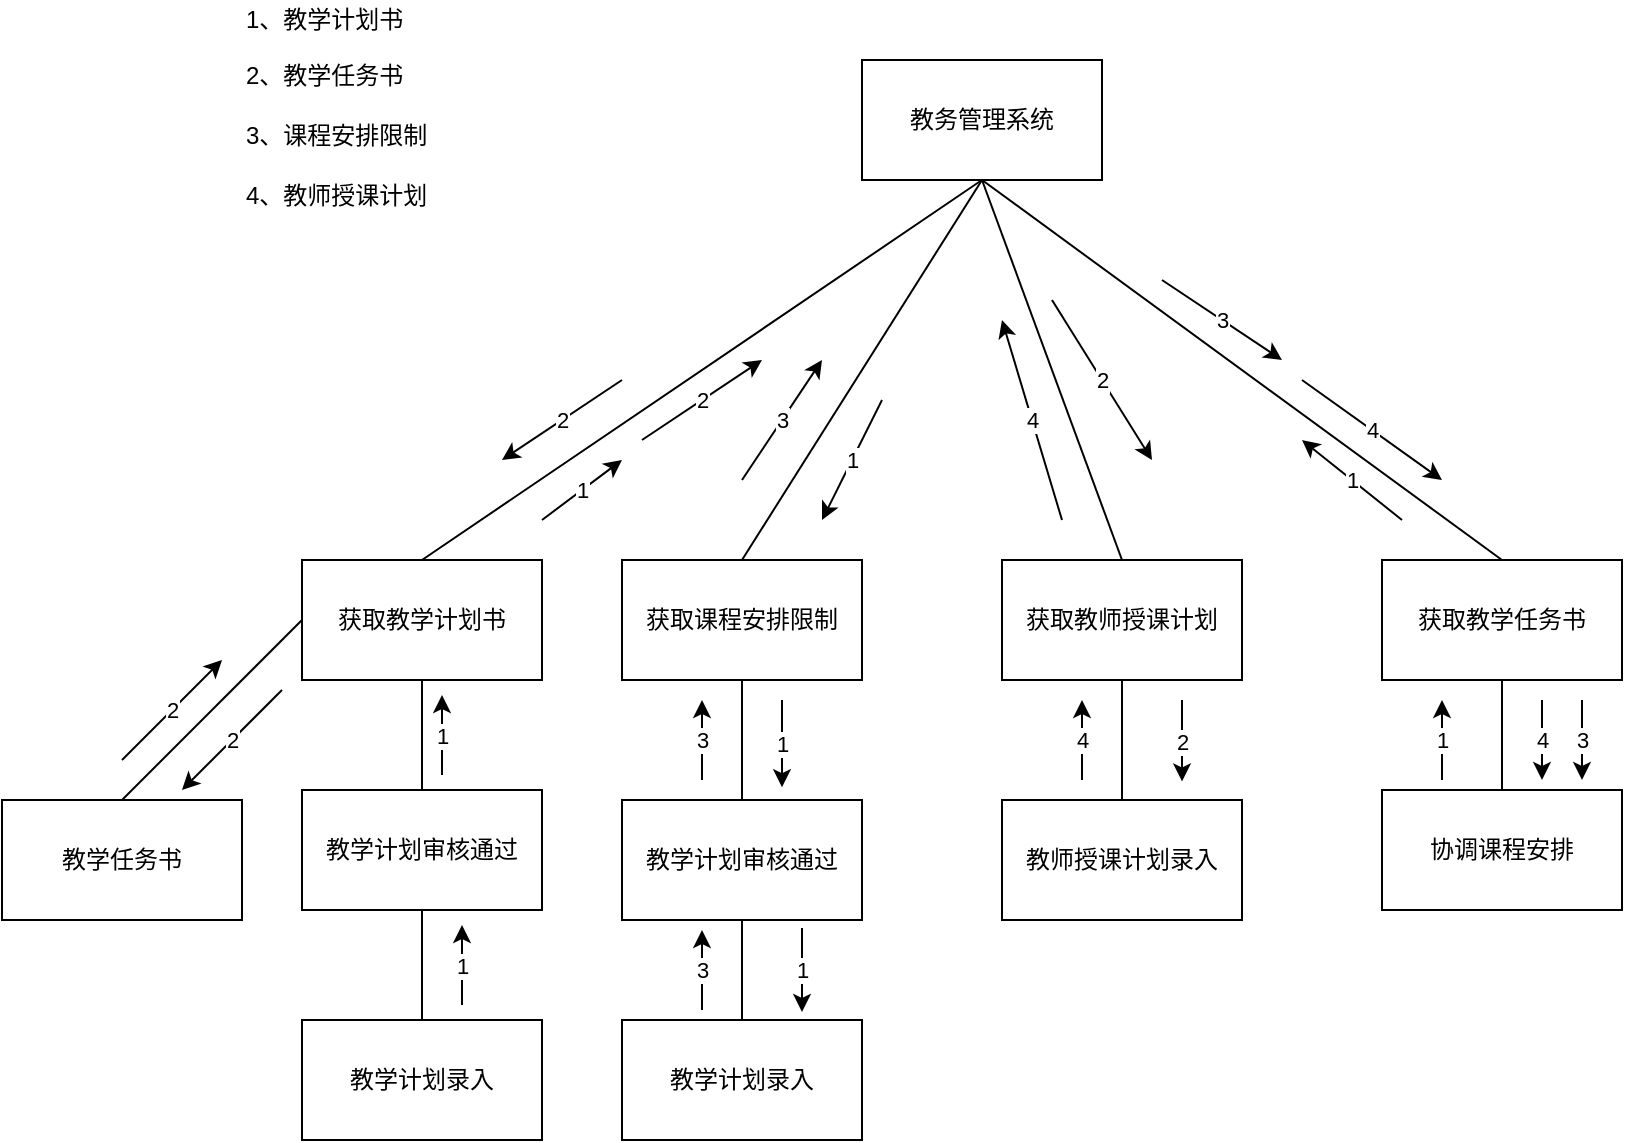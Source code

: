 <mxfile version="12.2.2" type="device" pages="1"><diagram id="NVJqZXd4U5Ms5OsJC15e" name="第 1 页"><mxGraphModel dx="1088" dy="660" grid="1" gridSize="10" guides="1" tooltips="1" connect="1" arrows="1" fold="1" page="1" pageScale="1" pageWidth="1654" pageHeight="2336" math="0" shadow="0"><root><mxCell id="0"/><mxCell id="1" parent="0"/><mxCell id="C_qU-ivwYqZwtgJe4zOo-48" style="edgeStyle=none;rounded=0;orthogonalLoop=1;jettySize=auto;html=1;exitX=0;exitY=0.5;exitDx=0;exitDy=0;entryX=0.5;entryY=0;entryDx=0;entryDy=0;endArrow=none;endFill=0;" edge="1" parent="1" source="C_qU-ivwYqZwtgJe4zOo-1" target="C_qU-ivwYqZwtgJe4zOo-2"><mxGeometry relative="1" as="geometry"><Array as="points"><mxPoint x="500" y="300"/></Array></mxGeometry></mxCell><mxCell id="C_qU-ivwYqZwtgJe4zOo-54" style="edgeStyle=none;rounded=0;orthogonalLoop=1;jettySize=auto;html=1;exitX=0.5;exitY=1;exitDx=0;exitDy=0;entryX=0.5;entryY=0;entryDx=0;entryDy=0;endArrow=none;endFill=0;" edge="1" parent="1" source="C_qU-ivwYqZwtgJe4zOo-1" target="C_qU-ivwYqZwtgJe4zOo-3"><mxGeometry relative="1" as="geometry"/></mxCell><mxCell id="C_qU-ivwYqZwtgJe4zOo-57" style="edgeStyle=none;rounded=0;orthogonalLoop=1;jettySize=auto;html=1;exitX=0.5;exitY=1;exitDx=0;exitDy=0;entryX=0.5;entryY=0;entryDx=0;entryDy=0;endArrow=none;endFill=0;" edge="1" parent="1" source="C_qU-ivwYqZwtgJe4zOo-1" target="C_qU-ivwYqZwtgJe4zOo-4"><mxGeometry relative="1" as="geometry"/></mxCell><mxCell id="C_qU-ivwYqZwtgJe4zOo-62" style="edgeStyle=none;rounded=0;orthogonalLoop=1;jettySize=auto;html=1;exitX=0.5;exitY=1;exitDx=0;exitDy=0;entryX=0.5;entryY=0;entryDx=0;entryDy=0;endArrow=none;endFill=0;" edge="1" parent="1" source="C_qU-ivwYqZwtgJe4zOo-1" target="C_qU-ivwYqZwtgJe4zOo-5"><mxGeometry relative="1" as="geometry"/></mxCell><mxCell id="C_qU-ivwYqZwtgJe4zOo-1" value="教务管理系统" style="rounded=0;whiteSpace=wrap;html=1;" vertex="1" parent="1"><mxGeometry x="440" y="240" width="120" height="60" as="geometry"/></mxCell><mxCell id="C_qU-ivwYqZwtgJe4zOo-49" style="edgeStyle=none;rounded=0;orthogonalLoop=1;jettySize=auto;html=1;exitX=0;exitY=0.5;exitDx=0;exitDy=0;entryX=0.5;entryY=0;entryDx=0;entryDy=0;endArrow=none;endFill=0;" edge="1" parent="1" source="C_qU-ivwYqZwtgJe4zOo-2" target="C_qU-ivwYqZwtgJe4zOo-33"><mxGeometry relative="1" as="geometry"/></mxCell><mxCell id="C_qU-ivwYqZwtgJe4zOo-64" style="edgeStyle=none;rounded=0;orthogonalLoop=1;jettySize=auto;html=1;exitX=0.5;exitY=1;exitDx=0;exitDy=0;entryX=0.5;entryY=0;entryDx=0;entryDy=0;endArrow=none;endFill=0;" edge="1" parent="1" source="C_qU-ivwYqZwtgJe4zOo-2" target="C_qU-ivwYqZwtgJe4zOo-22"><mxGeometry relative="1" as="geometry"/></mxCell><mxCell id="C_qU-ivwYqZwtgJe4zOo-2" value="获取教学计划书" style="rounded=0;whiteSpace=wrap;html=1;" vertex="1" parent="1"><mxGeometry x="160" y="490" width="120" height="60" as="geometry"/></mxCell><mxCell id="C_qU-ivwYqZwtgJe4zOo-69" style="edgeStyle=none;rounded=0;orthogonalLoop=1;jettySize=auto;html=1;exitX=0.5;exitY=1;exitDx=0;exitDy=0;entryX=0.5;entryY=0;entryDx=0;entryDy=0;endArrow=none;endFill=0;" edge="1" parent="1" source="C_qU-ivwYqZwtgJe4zOo-3" target="C_qU-ivwYqZwtgJe4zOo-29"><mxGeometry relative="1" as="geometry"/></mxCell><mxCell id="C_qU-ivwYqZwtgJe4zOo-3" value="获取课程安排限制" style="rounded=0;whiteSpace=wrap;html=1;" vertex="1" parent="1"><mxGeometry x="320" y="490" width="120" height="60" as="geometry"/></mxCell><mxCell id="C_qU-ivwYqZwtgJe4zOo-76" style="edgeStyle=none;rounded=0;orthogonalLoop=1;jettySize=auto;html=1;exitX=0.5;exitY=1;exitDx=0;exitDy=0;endArrow=none;endFill=0;" edge="1" parent="1" source="C_qU-ivwYqZwtgJe4zOo-4" target="C_qU-ivwYqZwtgJe4zOo-27"><mxGeometry relative="1" as="geometry"/></mxCell><mxCell id="C_qU-ivwYqZwtgJe4zOo-4" value="获取教师授课计划" style="rounded=0;whiteSpace=wrap;html=1;" vertex="1" parent="1"><mxGeometry x="510" y="490" width="120" height="60" as="geometry"/></mxCell><mxCell id="C_qU-ivwYqZwtgJe4zOo-40" value="4" style="edgeStyle=none;rounded=0;orthogonalLoop=1;jettySize=auto;html=1;" edge="1" parent="1"><mxGeometry relative="1" as="geometry"><mxPoint x="780" y="560" as="sourcePoint"/><mxPoint x="780" y="600" as="targetPoint"/></mxGeometry></mxCell><mxCell id="C_qU-ivwYqZwtgJe4zOo-79" style="edgeStyle=none;rounded=0;orthogonalLoop=1;jettySize=auto;html=1;exitX=0.5;exitY=1;exitDx=0;exitDy=0;endArrow=none;endFill=0;" edge="1" parent="1" source="C_qU-ivwYqZwtgJe4zOo-5" target="C_qU-ivwYqZwtgJe4zOo-38"><mxGeometry relative="1" as="geometry"/></mxCell><mxCell id="C_qU-ivwYqZwtgJe4zOo-5" value="获取教学任务书" style="rounded=0;whiteSpace=wrap;html=1;" vertex="1" parent="1"><mxGeometry x="700" y="490" width="120" height="60" as="geometry"/></mxCell><mxCell id="C_qU-ivwYqZwtgJe4zOo-14" value="1、教学计划书" style="text;html=1;resizable=0;points=[];autosize=1;align=left;verticalAlign=top;spacingTop=-4;" vertex="1" parent="1"><mxGeometry x="130" y="210" width="90" height="20" as="geometry"/></mxCell><mxCell id="C_qU-ivwYqZwtgJe4zOo-15" value="2、教学任务书" style="text;html=1;resizable=0;points=[];autosize=1;align=left;verticalAlign=top;spacingTop=-4;" vertex="1" parent="1"><mxGeometry x="130" y="238" width="90" height="20" as="geometry"/></mxCell><mxCell id="C_qU-ivwYqZwtgJe4zOo-16" value="3、课程安排限制" style="text;html=1;resizable=0;points=[];autosize=1;align=left;verticalAlign=top;spacingTop=-4;" vertex="1" parent="1"><mxGeometry x="130" y="268" width="110" height="20" as="geometry"/></mxCell><mxCell id="C_qU-ivwYqZwtgJe4zOo-17" value="4、教师授课计划" style="text;html=1;resizable=0;points=[];autosize=1;align=left;verticalAlign=top;spacingTop=-4;" vertex="1" parent="1"><mxGeometry x="130" y="298" width="110" height="20" as="geometry"/></mxCell><mxCell id="C_qU-ivwYqZwtgJe4zOo-67" style="edgeStyle=none;rounded=0;orthogonalLoop=1;jettySize=auto;html=1;exitX=0.5;exitY=1;exitDx=0;exitDy=0;endArrow=none;endFill=0;" edge="1" parent="1" source="C_qU-ivwYqZwtgJe4zOo-22" target="C_qU-ivwYqZwtgJe4zOo-24"><mxGeometry relative="1" as="geometry"/></mxCell><mxCell id="C_qU-ivwYqZwtgJe4zOo-22" value="教学计划审核通过" style="rounded=0;whiteSpace=wrap;html=1;" vertex="1" parent="1"><mxGeometry x="160" y="605" width="120" height="60" as="geometry"/></mxCell><mxCell id="C_qU-ivwYqZwtgJe4zOo-24" value="教学计划录入" style="rounded=0;whiteSpace=wrap;html=1;" vertex="1" parent="1"><mxGeometry x="160" y="720" width="120" height="60" as="geometry"/></mxCell><mxCell id="C_qU-ivwYqZwtgJe4zOo-27" value="教师授课计划录入" style="rounded=0;whiteSpace=wrap;html=1;" vertex="1" parent="1"><mxGeometry x="510" y="610" width="120" height="60" as="geometry"/></mxCell><mxCell id="C_qU-ivwYqZwtgJe4zOo-29" value="教学计划审核通过" style="rounded=0;whiteSpace=wrap;html=1;" vertex="1" parent="1"><mxGeometry x="320" y="610" width="120" height="60" as="geometry"/></mxCell><mxCell id="C_qU-ivwYqZwtgJe4zOo-72" style="edgeStyle=none;rounded=0;orthogonalLoop=1;jettySize=auto;html=1;exitX=0.5;exitY=0;exitDx=0;exitDy=0;entryX=0.5;entryY=1;entryDx=0;entryDy=0;endArrow=none;endFill=0;" edge="1" parent="1" source="C_qU-ivwYqZwtgJe4zOo-31" target="C_qU-ivwYqZwtgJe4zOo-29"><mxGeometry relative="1" as="geometry"/></mxCell><mxCell id="C_qU-ivwYqZwtgJe4zOo-31" value="教学计划录入" style="rounded=0;whiteSpace=wrap;html=1;" vertex="1" parent="1"><mxGeometry x="320" y="720" width="120" height="60" as="geometry"/></mxCell><mxCell id="C_qU-ivwYqZwtgJe4zOo-33" value="教学任务书" style="rounded=0;whiteSpace=wrap;html=1;" vertex="1" parent="1"><mxGeometry x="10" y="610" width="120" height="60" as="geometry"/></mxCell><mxCell id="C_qU-ivwYqZwtgJe4zOo-42" value="1" style="edgeStyle=none;rounded=0;orthogonalLoop=1;jettySize=auto;html=1;" edge="1" parent="1"><mxGeometry relative="1" as="geometry"><mxPoint x="730" y="600" as="sourcePoint"/><mxPoint x="730" y="560" as="targetPoint"/></mxGeometry></mxCell><mxCell id="C_qU-ivwYqZwtgJe4zOo-80" style="edgeStyle=none;rounded=0;orthogonalLoop=1;jettySize=auto;html=1;endArrow=none;endFill=0;" edge="1" parent="1"><mxGeometry relative="1" as="geometry"><mxPoint x="790.2" y="600" as="targetPoint"/><mxPoint x="790" y="600" as="sourcePoint"/></mxGeometry></mxCell><mxCell id="C_qU-ivwYqZwtgJe4zOo-38" value="协调课程安排" style="rounded=0;whiteSpace=wrap;html=1;" vertex="1" parent="1"><mxGeometry x="700" y="605" width="120" height="60" as="geometry"/></mxCell><mxCell id="C_qU-ivwYqZwtgJe4zOo-46" value="2" style="endArrow=classic;html=1;" edge="1" parent="1"><mxGeometry width="50" height="50" relative="1" as="geometry"><mxPoint x="330" y="430" as="sourcePoint"/><mxPoint x="390" y="390" as="targetPoint"/></mxGeometry></mxCell><mxCell id="C_qU-ivwYqZwtgJe4zOo-47" value="2" style="endArrow=classic;html=1;" edge="1" parent="1"><mxGeometry width="50" height="50" relative="1" as="geometry"><mxPoint x="320" y="400" as="sourcePoint"/><mxPoint x="260" y="440" as="targetPoint"/></mxGeometry></mxCell><mxCell id="C_qU-ivwYqZwtgJe4zOo-50" value="2" style="endArrow=classic;html=1;" edge="1" parent="1"><mxGeometry width="50" height="50" relative="1" as="geometry"><mxPoint x="70" y="590" as="sourcePoint"/><mxPoint x="120" y="540" as="targetPoint"/></mxGeometry></mxCell><mxCell id="C_qU-ivwYqZwtgJe4zOo-51" value="2" style="endArrow=classic;html=1;" edge="1" parent="1"><mxGeometry width="50" height="50" relative="1" as="geometry"><mxPoint x="150" y="555" as="sourcePoint"/><mxPoint x="100" y="605" as="targetPoint"/></mxGeometry></mxCell><mxCell id="C_qU-ivwYqZwtgJe4zOo-52" value="3" style="endArrow=classic;html=1;" edge="1" parent="1"><mxGeometry width="50" height="50" relative="1" as="geometry"><mxPoint x="380" y="450" as="sourcePoint"/><mxPoint x="420" y="390" as="targetPoint"/></mxGeometry></mxCell><mxCell id="C_qU-ivwYqZwtgJe4zOo-53" value="1" style="endArrow=classic;html=1;" edge="1" parent="1"><mxGeometry width="50" height="50" relative="1" as="geometry"><mxPoint x="450" y="410" as="sourcePoint"/><mxPoint x="420" y="470" as="targetPoint"/></mxGeometry></mxCell><mxCell id="C_qU-ivwYqZwtgJe4zOo-55" value="4" style="endArrow=classic;html=1;" edge="1" parent="1"><mxGeometry width="50" height="50" relative="1" as="geometry"><mxPoint x="540" y="470" as="sourcePoint"/><mxPoint x="510" y="370" as="targetPoint"/></mxGeometry></mxCell><mxCell id="C_qU-ivwYqZwtgJe4zOo-56" value="2" style="endArrow=classic;html=1;" edge="1" parent="1"><mxGeometry width="50" height="50" relative="1" as="geometry"><mxPoint x="535" y="360" as="sourcePoint"/><mxPoint x="585" y="440" as="targetPoint"/></mxGeometry></mxCell><mxCell id="C_qU-ivwYqZwtgJe4zOo-59" value="4" style="endArrow=classic;html=1;" edge="1" parent="1"><mxGeometry width="50" height="50" relative="1" as="geometry"><mxPoint x="660" y="400" as="sourcePoint"/><mxPoint x="730" y="450" as="targetPoint"/></mxGeometry></mxCell><mxCell id="C_qU-ivwYqZwtgJe4zOo-60" value="3" style="endArrow=classic;html=1;" edge="1" parent="1"><mxGeometry width="50" height="50" relative="1" as="geometry"><mxPoint x="590" y="350" as="sourcePoint"/><mxPoint x="650" y="390" as="targetPoint"/></mxGeometry></mxCell><mxCell id="C_qU-ivwYqZwtgJe4zOo-63" value="1" style="endArrow=classic;html=1;" edge="1" parent="1"><mxGeometry width="50" height="50" relative="1" as="geometry"><mxPoint x="710" y="470" as="sourcePoint"/><mxPoint x="660" y="430" as="targetPoint"/></mxGeometry></mxCell><mxCell id="C_qU-ivwYqZwtgJe4zOo-65" value="1" style="endArrow=classic;html=1;" edge="1" parent="1"><mxGeometry width="50" height="50" relative="1" as="geometry"><mxPoint x="230" y="597.5" as="sourcePoint"/><mxPoint x="230" y="557.5" as="targetPoint"/><Array as="points"><mxPoint x="230" y="577.5"/></Array></mxGeometry></mxCell><mxCell id="C_qU-ivwYqZwtgJe4zOo-66" value="1" style="endArrow=classic;html=1;" edge="1" parent="1"><mxGeometry width="50" height="50" relative="1" as="geometry"><mxPoint x="240" y="712.5" as="sourcePoint"/><mxPoint x="240" y="672.5" as="targetPoint"/></mxGeometry></mxCell><mxCell id="C_qU-ivwYqZwtgJe4zOo-68" value="1" style="endArrow=classic;html=1;" edge="1" parent="1"><mxGeometry width="50" height="50" relative="1" as="geometry"><mxPoint x="280" y="470" as="sourcePoint"/><mxPoint x="320" y="440" as="targetPoint"/></mxGeometry></mxCell><mxCell id="C_qU-ivwYqZwtgJe4zOo-70" value="3" style="endArrow=classic;html=1;" edge="1" parent="1"><mxGeometry width="50" height="50" relative="1" as="geometry"><mxPoint x="360" y="600" as="sourcePoint"/><mxPoint x="360" y="560" as="targetPoint"/></mxGeometry></mxCell><mxCell id="C_qU-ivwYqZwtgJe4zOo-71" value="3" style="endArrow=classic;html=1;" edge="1" parent="1"><mxGeometry width="50" height="50" relative="1" as="geometry"><mxPoint x="360" y="715" as="sourcePoint"/><mxPoint x="360" y="675" as="targetPoint"/></mxGeometry></mxCell><mxCell id="C_qU-ivwYqZwtgJe4zOo-73" value="1" style="endArrow=classic;html=1;" edge="1" parent="1"><mxGeometry width="50" height="50" relative="1" as="geometry"><mxPoint x="400" y="560" as="sourcePoint"/><mxPoint x="400" y="603.6" as="targetPoint"/></mxGeometry></mxCell><mxCell id="C_qU-ivwYqZwtgJe4zOo-74" value="1" style="endArrow=classic;html=1;" edge="1" parent="1"><mxGeometry width="50" height="50" relative="1" as="geometry"><mxPoint x="410" y="674" as="sourcePoint"/><mxPoint x="410" y="716" as="targetPoint"/></mxGeometry></mxCell><mxCell id="C_qU-ivwYqZwtgJe4zOo-75" value="4" style="endArrow=classic;html=1;" edge="1" parent="1"><mxGeometry width="50" height="50" relative="1" as="geometry"><mxPoint x="550" y="600" as="sourcePoint"/><mxPoint x="550" y="560" as="targetPoint"/></mxGeometry></mxCell><mxCell id="C_qU-ivwYqZwtgJe4zOo-77" value="2" style="endArrow=classic;html=1;" edge="1" parent="1"><mxGeometry width="50" height="50" relative="1" as="geometry"><mxPoint x="600" y="560" as="sourcePoint"/><mxPoint x="600" y="600.69" as="targetPoint"/></mxGeometry></mxCell><mxCell id="C_qU-ivwYqZwtgJe4zOo-81" value="3" style="edgeStyle=none;rounded=0;orthogonalLoop=1;jettySize=auto;html=1;" edge="1" parent="1"><mxGeometry relative="1" as="geometry"><mxPoint x="800" y="560" as="sourcePoint"/><mxPoint x="800" y="600" as="targetPoint"/></mxGeometry></mxCell></root></mxGraphModel></diagram></mxfile>